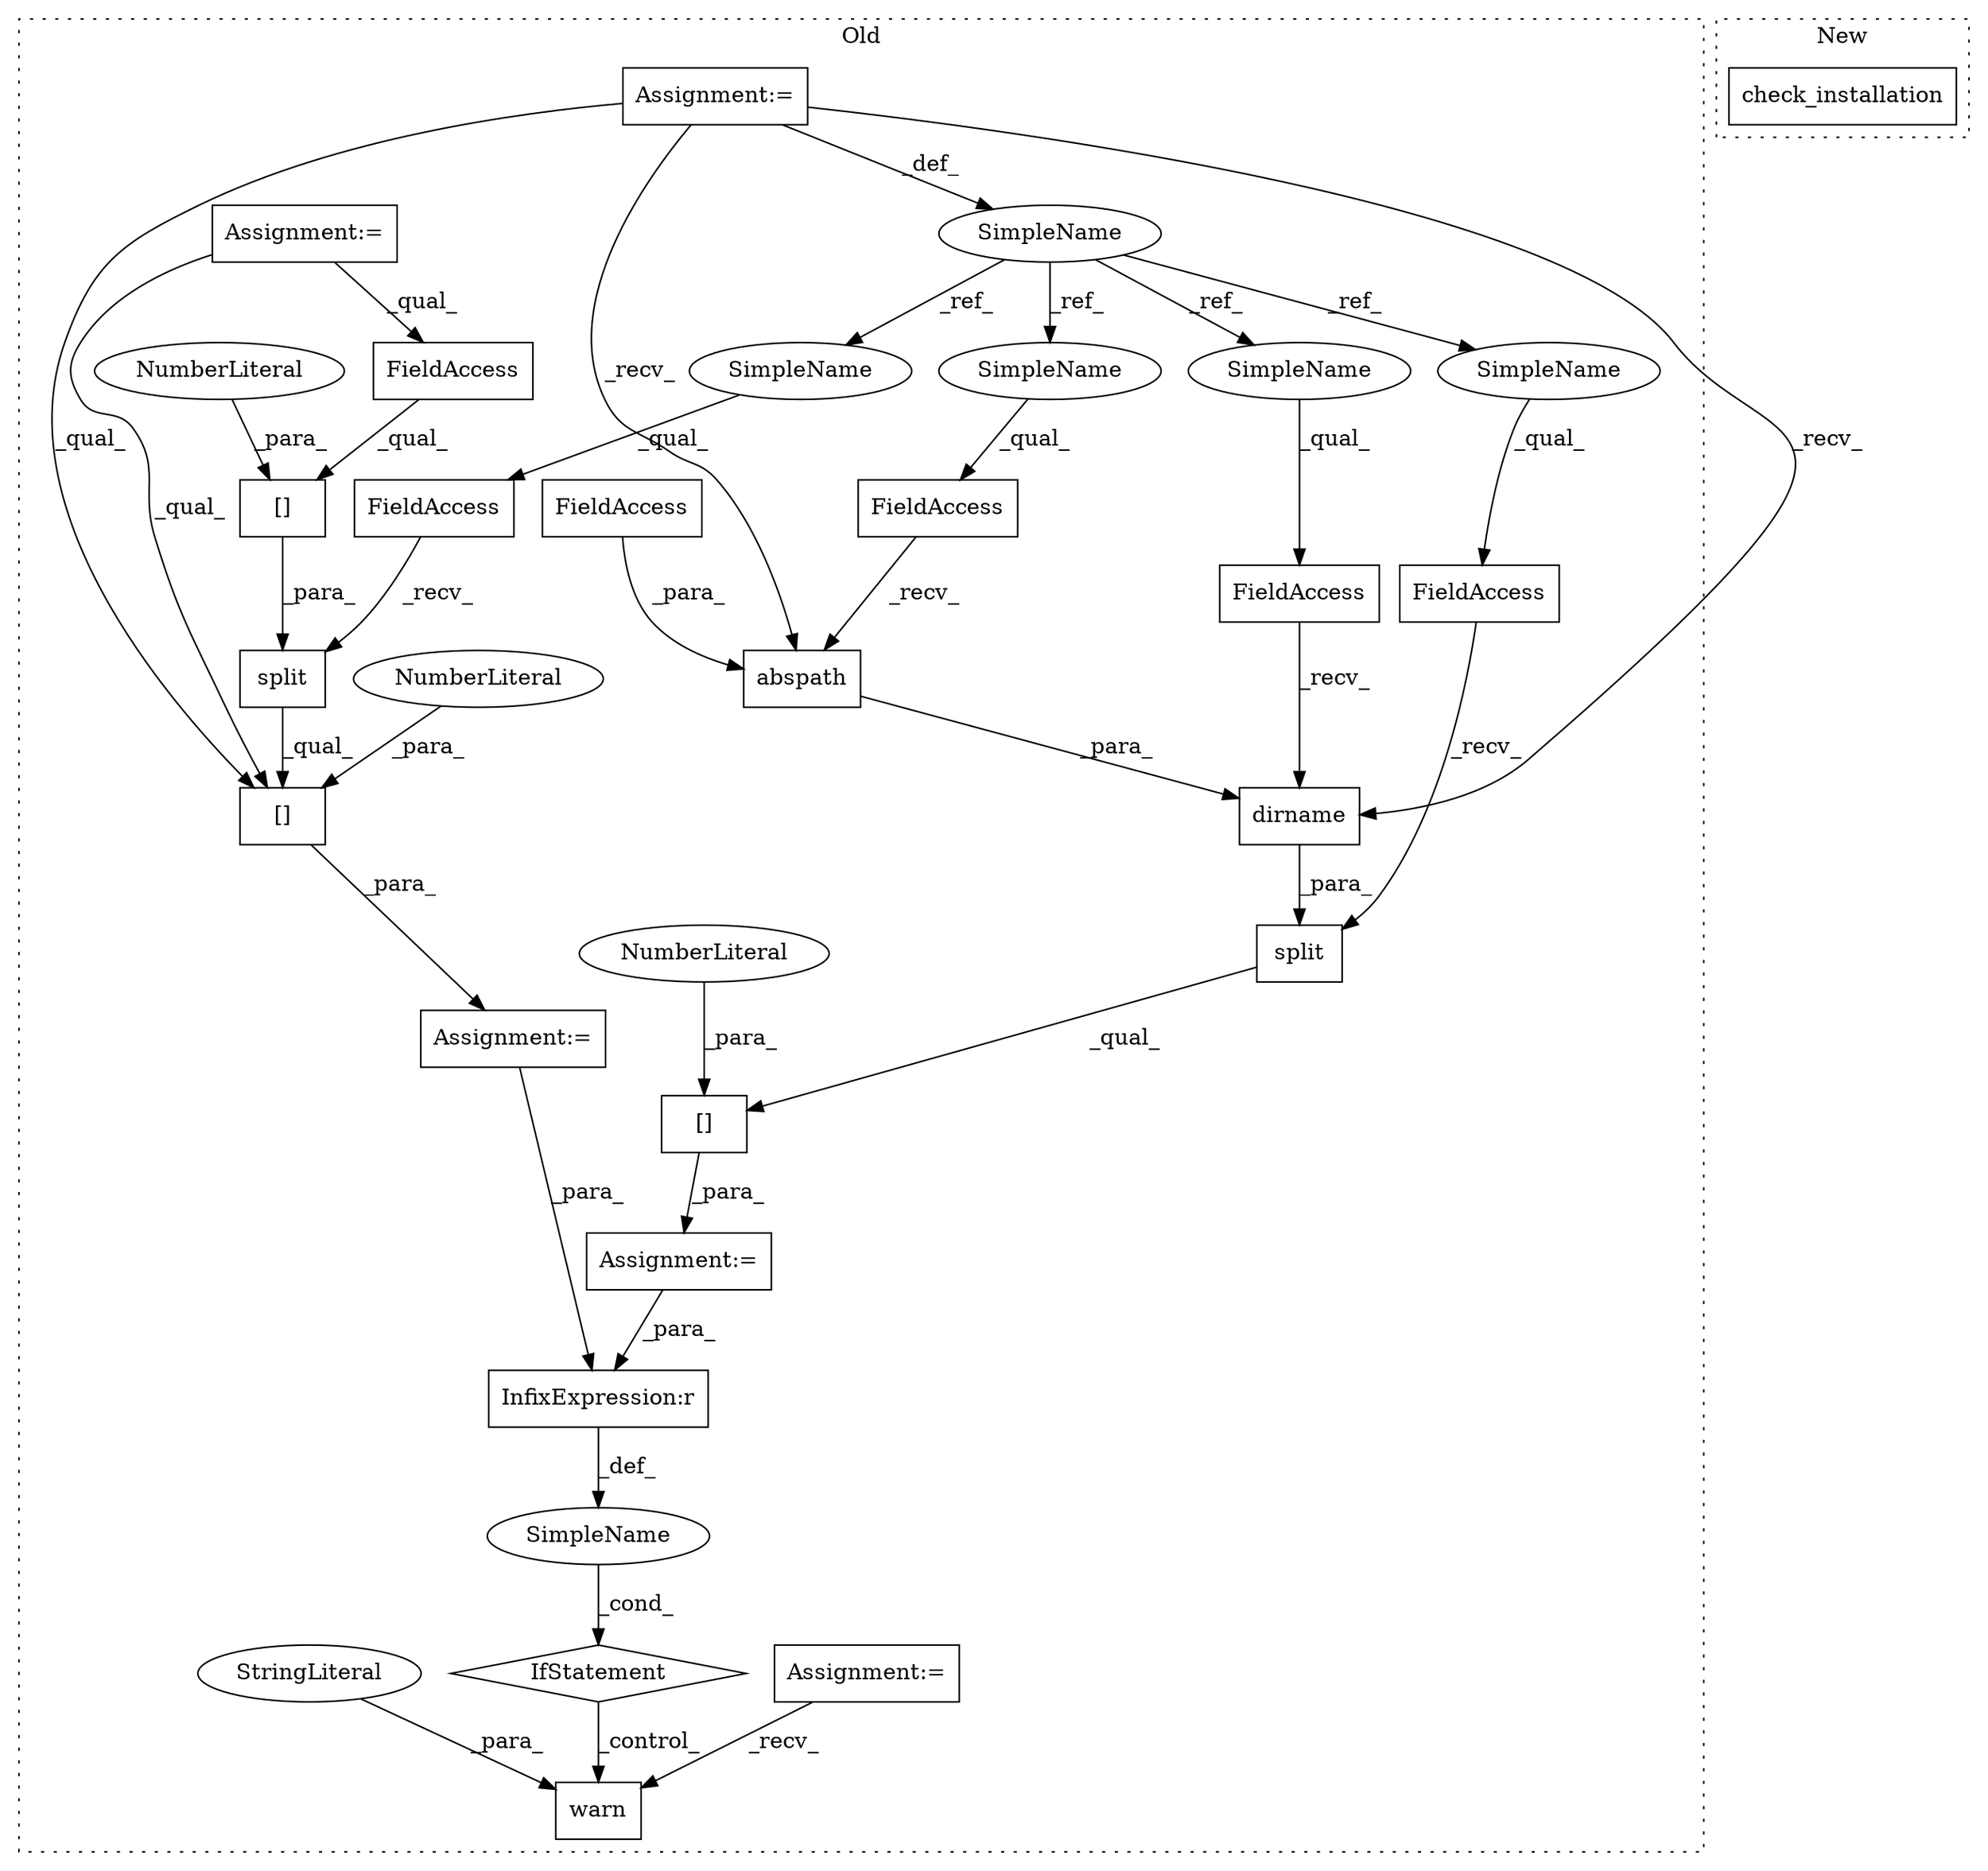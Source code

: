 digraph G {
subgraph cluster0 {
1 [label="warn" a="32" s="5731,5846" l="5,1" shape="box"];
3 [label="InfixExpression:r" a="27" s="5702" l="4" shape="box"];
4 [label="split" a="32" s="5653,5681" l="6,1" shape="box"];
5 [label="[]" a="2" s="5645,5684" l="38,1" shape="box"];
6 [label="NumberLiteral" a="34" s="5683" l="1" shape="ellipse"];
7 [label="[]" a="2" s="5659,5680" l="20,1" shape="box"];
8 [label="NumberLiteral" a="34" s="5679" l="1" shape="ellipse"];
9 [label="split" a="32" s="5580,5628" l="6,1" shape="box"];
10 [label="[]" a="2" s="5572,5631" l="58,1" shape="box"];
11 [label="NumberLiteral" a="34" s="5630" l="1" shape="ellipse"];
12 [label="SimpleName" a="42" s="" l="" shape="ellipse"];
13 [label="IfStatement" a="25" s="5691,5712" l="4,2" shape="diamond"];
14 [label="FieldAccess" a="22" s="5659" l="19" shape="box"];
15 [label="FieldAccess" a="22" s="5572" l="7" shape="box"];
16 [label="SimpleName" a="42" s="5461" l="2" shape="ellipse"];
17 [label="FieldAccess" a="22" s="5645" l="7" shape="box"];
18 [label="FieldAccess" a="22" s="5586" l="7" shape="box"];
19 [label="FieldAccess" a="22" s="5602" l="7" shape="box"];
20 [label="abspath" a="32" s="5610,5626" l="8,1" shape="box"];
21 [label="FieldAccess" a="22" s="5618" l="8" shape="box"];
22 [label="Assignment:=" a="7" s="5492" l="8" shape="box"];
23 [label="Assignment:=" a="7" s="5571" l="1" shape="box"];
24 [label="Assignment:=" a="7" s="5461" l="2" shape="box"];
25 [label="Assignment:=" a="7" s="5513" l="10" shape="box"];
26 [label="Assignment:=" a="7" s="5644" l="1" shape="box"];
27 [label="StringLiteral" a="45" s="5736" l="110" shape="ellipse"];
28 [label="dirname" a="32" s="5594,5627" l="8,1" shape="box"];
29 [label="SimpleName" a="42" s="5572" l="2" shape="ellipse"];
30 [label="SimpleName" a="42" s="5586" l="2" shape="ellipse"];
31 [label="SimpleName" a="42" s="5602" l="2" shape="ellipse"];
32 [label="SimpleName" a="42" s="5645" l="2" shape="ellipse"];
label = "Old";
style="dotted";
}
subgraph cluster1 {
2 [label="check_installation" a="32" s="5515" l="20" shape="box"];
label = "New";
style="dotted";
}
3 -> 12 [label="_def_"];
4 -> 5 [label="_qual_"];
5 -> 26 [label="_para_"];
6 -> 5 [label="_para_"];
7 -> 4 [label="_para_"];
8 -> 7 [label="_para_"];
9 -> 10 [label="_qual_"];
10 -> 23 [label="_para_"];
11 -> 10 [label="_para_"];
12 -> 13 [label="_cond_"];
13 -> 1 [label="_control_"];
14 -> 7 [label="_qual_"];
15 -> 9 [label="_recv_"];
16 -> 29 [label="_ref_"];
16 -> 30 [label="_ref_"];
16 -> 32 [label="_ref_"];
16 -> 31 [label="_ref_"];
17 -> 4 [label="_recv_"];
18 -> 28 [label="_recv_"];
19 -> 20 [label="_recv_"];
20 -> 28 [label="_para_"];
21 -> 20 [label="_para_"];
22 -> 1 [label="_recv_"];
23 -> 3 [label="_para_"];
24 -> 20 [label="_recv_"];
24 -> 16 [label="_def_"];
24 -> 28 [label="_recv_"];
24 -> 5 [label="_qual_"];
25 -> 14 [label="_qual_"];
25 -> 5 [label="_qual_"];
26 -> 3 [label="_para_"];
27 -> 1 [label="_para_"];
28 -> 9 [label="_para_"];
29 -> 15 [label="_qual_"];
30 -> 18 [label="_qual_"];
31 -> 19 [label="_qual_"];
32 -> 17 [label="_qual_"];
}